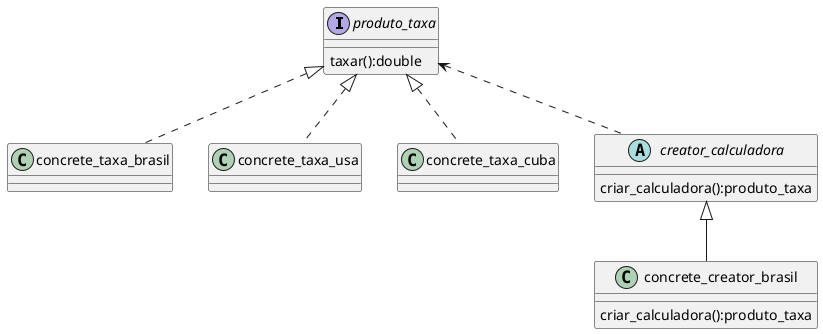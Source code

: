 @startuml calculadora
    interface produto_taxa{
        taxar():double
    }

    class concrete_taxa_brasil
    class concrete_taxa_usa
    class concrete_taxa_cuba

    produto_taxa <|.. concrete_taxa_brasil
    produto_taxa <|.. concrete_taxa_cuba
    produto_taxa <|.. concrete_taxa_usa

    abstract class creator_calculadora{
        criar_calculadora():produto_taxa
    }

    produto_taxa <.. creator_calculadora

    class concrete_creator_brasil{
        criar_calculadora():produto_taxa
    }

    creator_calculadora <|-- concrete_creator_brasil

@enduml